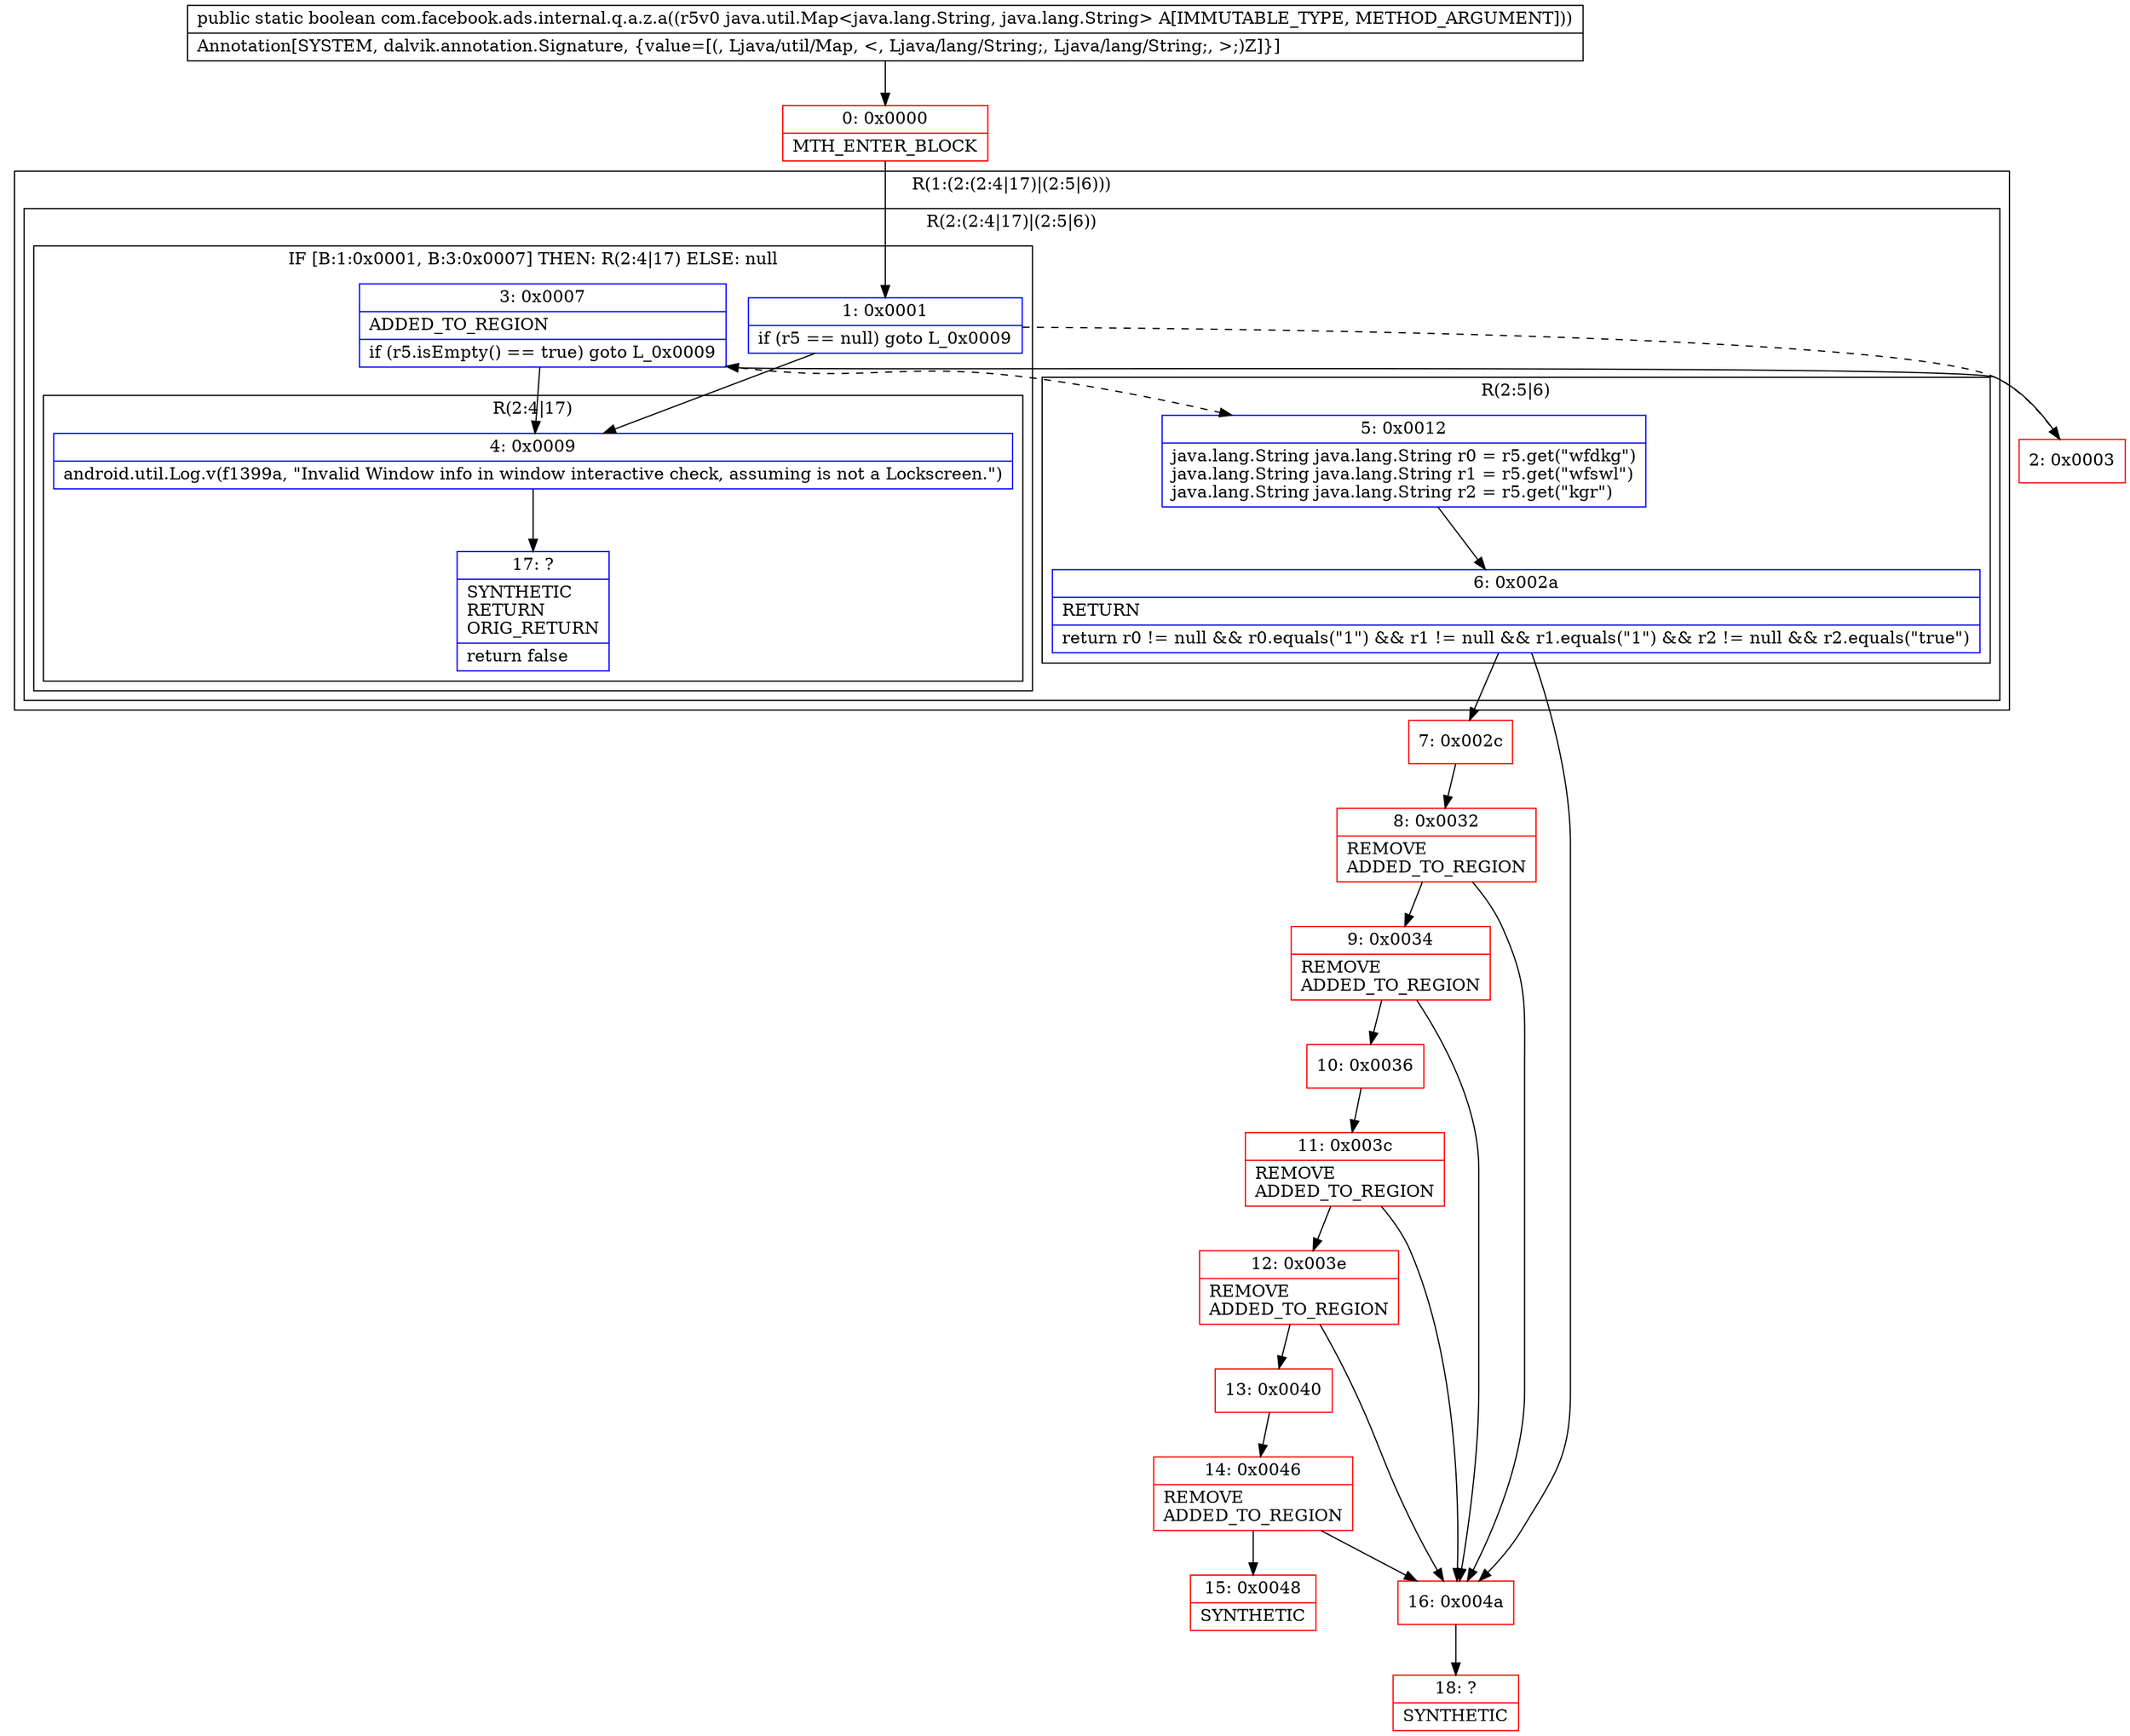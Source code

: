 digraph "CFG forcom.facebook.ads.internal.q.a.z.a(Ljava\/util\/Map;)Z" {
subgraph cluster_Region_1834448995 {
label = "R(1:(2:(2:4|17)|(2:5|6)))";
node [shape=record,color=blue];
subgraph cluster_Region_773006183 {
label = "R(2:(2:4|17)|(2:5|6))";
node [shape=record,color=blue];
subgraph cluster_IfRegion_1635716588 {
label = "IF [B:1:0x0001, B:3:0x0007] THEN: R(2:4|17) ELSE: null";
node [shape=record,color=blue];
Node_1 [shape=record,label="{1\:\ 0x0001|if (r5 == null) goto L_0x0009\l}"];
Node_3 [shape=record,label="{3\:\ 0x0007|ADDED_TO_REGION\l|if (r5.isEmpty() == true) goto L_0x0009\l}"];
subgraph cluster_Region_2083322633 {
label = "R(2:4|17)";
node [shape=record,color=blue];
Node_4 [shape=record,label="{4\:\ 0x0009|android.util.Log.v(f1399a, \"Invalid Window info in window interactive check, assuming is not a Lockscreen.\")\l}"];
Node_17 [shape=record,label="{17\:\ ?|SYNTHETIC\lRETURN\lORIG_RETURN\l|return false\l}"];
}
}
subgraph cluster_Region_718248480 {
label = "R(2:5|6)";
node [shape=record,color=blue];
Node_5 [shape=record,label="{5\:\ 0x0012|java.lang.String java.lang.String r0 = r5.get(\"wfdkg\")\ljava.lang.String java.lang.String r1 = r5.get(\"wfswl\")\ljava.lang.String java.lang.String r2 = r5.get(\"kgr\")\l}"];
Node_6 [shape=record,label="{6\:\ 0x002a|RETURN\l|return r0 != null && r0.equals(\"1\") && r1 != null && r1.equals(\"1\") && r2 != null && r2.equals(\"true\")\l}"];
}
}
}
Node_0 [shape=record,color=red,label="{0\:\ 0x0000|MTH_ENTER_BLOCK\l}"];
Node_2 [shape=record,color=red,label="{2\:\ 0x0003}"];
Node_7 [shape=record,color=red,label="{7\:\ 0x002c}"];
Node_8 [shape=record,color=red,label="{8\:\ 0x0032|REMOVE\lADDED_TO_REGION\l}"];
Node_9 [shape=record,color=red,label="{9\:\ 0x0034|REMOVE\lADDED_TO_REGION\l}"];
Node_10 [shape=record,color=red,label="{10\:\ 0x0036}"];
Node_11 [shape=record,color=red,label="{11\:\ 0x003c|REMOVE\lADDED_TO_REGION\l}"];
Node_12 [shape=record,color=red,label="{12\:\ 0x003e|REMOVE\lADDED_TO_REGION\l}"];
Node_13 [shape=record,color=red,label="{13\:\ 0x0040}"];
Node_14 [shape=record,color=red,label="{14\:\ 0x0046|REMOVE\lADDED_TO_REGION\l}"];
Node_15 [shape=record,color=red,label="{15\:\ 0x0048|SYNTHETIC\l}"];
Node_16 [shape=record,color=red,label="{16\:\ 0x004a}"];
Node_18 [shape=record,color=red,label="{18\:\ ?|SYNTHETIC\l}"];
MethodNode[shape=record,label="{public static boolean com.facebook.ads.internal.q.a.z.a((r5v0 java.util.Map\<java.lang.String, java.lang.String\> A[IMMUTABLE_TYPE, METHOD_ARGUMENT]))  | Annotation[SYSTEM, dalvik.annotation.Signature, \{value=[(, Ljava\/util\/Map, \<, Ljava\/lang\/String;, Ljava\/lang\/String;, \>;)Z]\}]\l}"];
MethodNode -> Node_0;
Node_1 -> Node_2[style=dashed];
Node_1 -> Node_4;
Node_3 -> Node_4;
Node_3 -> Node_5[style=dashed];
Node_4 -> Node_17;
Node_5 -> Node_6;
Node_6 -> Node_7;
Node_6 -> Node_16;
Node_0 -> Node_1;
Node_2 -> Node_3;
Node_7 -> Node_8;
Node_8 -> Node_9;
Node_8 -> Node_16;
Node_9 -> Node_10;
Node_9 -> Node_16;
Node_10 -> Node_11;
Node_11 -> Node_12;
Node_11 -> Node_16;
Node_12 -> Node_13;
Node_12 -> Node_16;
Node_13 -> Node_14;
Node_14 -> Node_15;
Node_14 -> Node_16;
Node_16 -> Node_18;
}

